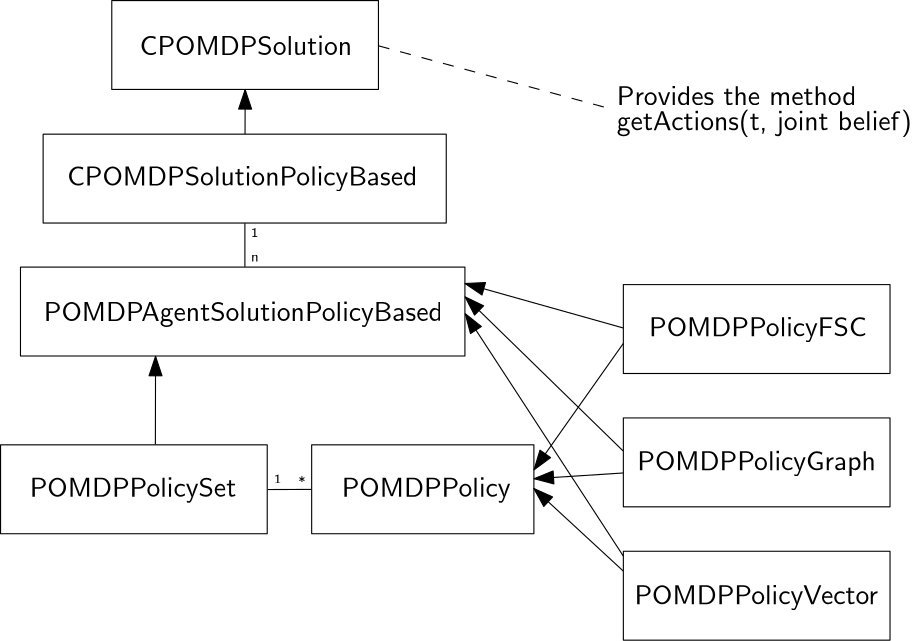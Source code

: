 <?xml version="1.0"?>
<!DOCTYPE ipe SYSTEM "ipe.dtd">
<ipe version="70107" creator="Ipe 7.1.10">
<info created="D:20181130134119" modified="D:20181130162808"/>
<ipestyle name="basic">
<symbol name="arrow/arc(spx)">
<path stroke="sym-stroke" fill="sym-stroke" pen="sym-pen">
0 0 m
-1 0.333 l
-1 -0.333 l
h
</path>
</symbol>
<symbol name="arrow/farc(spx)">
<path stroke="sym-stroke" fill="white" pen="sym-pen">
0 0 m
-1 0.333 l
-1 -0.333 l
h
</path>
</symbol>
<symbol name="arrow/ptarc(spx)">
<path stroke="sym-stroke" fill="sym-stroke" pen="sym-pen">
0 0 m
-1 0.333 l
-0.8 0 l
-1 -0.333 l
h
</path>
</symbol>
<symbol name="arrow/fptarc(spx)">
<path stroke="sym-stroke" fill="white" pen="sym-pen">
0 0 m
-1 0.333 l
-0.8 0 l
-1 -0.333 l
h
</path>
</symbol>
<symbol name="mark/circle(sx)" transformations="translations">
<path fill="sym-stroke">
0.6 0 0 0.6 0 0 e
0.4 0 0 0.4 0 0 e
</path>
</symbol>
<symbol name="mark/disk(sx)" transformations="translations">
<path fill="sym-stroke">
0.6 0 0 0.6 0 0 e
</path>
</symbol>
<symbol name="mark/fdisk(sfx)" transformations="translations">
<group>
<path fill="sym-fill">
0.5 0 0 0.5 0 0 e
</path>
<path fill="sym-stroke" fillrule="eofill">
0.6 0 0 0.6 0 0 e
0.4 0 0 0.4 0 0 e
</path>
</group>
</symbol>
<symbol name="mark/box(sx)" transformations="translations">
<path fill="sym-stroke" fillrule="eofill">
-0.6 -0.6 m
0.6 -0.6 l
0.6 0.6 l
-0.6 0.6 l
h
-0.4 -0.4 m
0.4 -0.4 l
0.4 0.4 l
-0.4 0.4 l
h
</path>
</symbol>
<symbol name="mark/square(sx)" transformations="translations">
<path fill="sym-stroke">
-0.6 -0.6 m
0.6 -0.6 l
0.6 0.6 l
-0.6 0.6 l
h
</path>
</symbol>
<symbol name="mark/fsquare(sfx)" transformations="translations">
<group>
<path fill="sym-fill">
-0.5 -0.5 m
0.5 -0.5 l
0.5 0.5 l
-0.5 0.5 l
h
</path>
<path fill="sym-stroke" fillrule="eofill">
-0.6 -0.6 m
0.6 -0.6 l
0.6 0.6 l
-0.6 0.6 l
h
-0.4 -0.4 m
0.4 -0.4 l
0.4 0.4 l
-0.4 0.4 l
h
</path>
</group>
</symbol>
<symbol name="mark/cross(sx)" transformations="translations">
<group>
<path fill="sym-stroke">
-0.43 -0.57 m
0.57 0.43 l
0.43 0.57 l
-0.57 -0.43 l
h
</path>
<path fill="sym-stroke">
-0.43 0.57 m
0.57 -0.43 l
0.43 -0.57 l
-0.57 0.43 l
h
</path>
</group>
</symbol>
<symbol name="arrow/fnormal(spx)">
<path stroke="sym-stroke" fill="white" pen="sym-pen">
0 0 m
-1 0.333 l
-1 -0.333 l
h
</path>
</symbol>
<symbol name="arrow/pointed(spx)">
<path stroke="sym-stroke" fill="sym-stroke" pen="sym-pen">
0 0 m
-1 0.333 l
-0.8 0 l
-1 -0.333 l
h
</path>
</symbol>
<symbol name="arrow/fpointed(spx)">
<path stroke="sym-stroke" fill="white" pen="sym-pen">
0 0 m
-1 0.333 l
-0.8 0 l
-1 -0.333 l
h
</path>
</symbol>
<symbol name="arrow/linear(spx)">
<path stroke="sym-stroke" pen="sym-pen">
-1 0.333 m
0 0 l
-1 -0.333 l
</path>
</symbol>
<symbol name="arrow/fdouble(spx)">
<path stroke="sym-stroke" fill="white" pen="sym-pen">
0 0 m
-1 0.333 l
-1 -0.333 l
h
-1 0 m
-2 0.333 l
-2 -0.333 l
h
</path>
</symbol>
<symbol name="arrow/double(spx)">
<path stroke="sym-stroke" fill="sym-stroke" pen="sym-pen">
0 0 m
-1 0.333 l
-1 -0.333 l
h
-1 0 m
-2 0.333 l
-2 -0.333 l
h
</path>
</symbol>
<pen name="heavier" value="0.8"/>
<pen name="fat" value="1.2"/>
<pen name="ultrafat" value="2"/>
<symbolsize name="large" value="5"/>
<symbolsize name="small" value="2"/>
<symbolsize name="tiny" value="1.1"/>
<arrowsize name="large" value="10"/>
<arrowsize name="small" value="5"/>
<arrowsize name="tiny" value="3"/>
<color name="red" value="1 0 0"/>
<color name="green" value="0 1 0"/>
<color name="blue" value="0 0 1"/>
<color name="yellow" value="1 1 0"/>
<color name="orange" value="1 0.647 0"/>
<color name="gold" value="1 0.843 0"/>
<color name="purple" value="0.627 0.125 0.941"/>
<color name="gray" value="0.745"/>
<color name="brown" value="0.647 0.165 0.165"/>
<color name="navy" value="0 0 0.502"/>
<color name="pink" value="1 0.753 0.796"/>
<color name="seagreen" value="0.18 0.545 0.341"/>
<color name="turquoise" value="0.251 0.878 0.816"/>
<color name="violet" value="0.933 0.51 0.933"/>
<color name="darkblue" value="0 0 0.545"/>
<color name="darkcyan" value="0 0.545 0.545"/>
<color name="darkgray" value="0.663"/>
<color name="darkgreen" value="0 0.392 0"/>
<color name="darkmagenta" value="0.545 0 0.545"/>
<color name="darkorange" value="1 0.549 0"/>
<color name="darkred" value="0.545 0 0"/>
<color name="lightblue" value="0.678 0.847 0.902"/>
<color name="lightcyan" value="0.878 1 1"/>
<color name="lightgray" value="0.827"/>
<color name="lightgreen" value="0.565 0.933 0.565"/>
<color name="lightyellow" value="1 1 0.878"/>
<dashstyle name="dashed" value="[4] 0"/>
<dashstyle name="dotted" value="[1 3] 0"/>
<dashstyle name="dash dotted" value="[4 2 1 2] 0"/>
<dashstyle name="dash dot dotted" value="[4 2 1 2 1 2] 0"/>
<textsize name="large" value="\large"/>
<textsize name="Large" value="\Large"/>
<textsize name="LARGE" value="\LARGE"/>
<textsize name="huge" value="\huge"/>
<textsize name="Huge" value="\Huge"/>
<textsize name="small" value="\small"/>
<textsize name="footnote" value="\footnotesize"/>
<textsize name="tiny" value="\tiny"/>
<textstyle name="center" begin="\begin{center}" end="\end{center}"/>
<textstyle name="itemize" begin="\begin{itemize}" end="\end{itemize}"/>
<textstyle name="item" begin="\begin{itemize}\item{}" end="\end{itemize}"/>
<gridsize name="4 pts" value="4"/>
<gridsize name="8 pts (~3 mm)" value="8"/>
<gridsize name="16 pts (~6 mm)" value="16"/>
<gridsize name="32 pts (~12 mm)" value="32"/>
<gridsize name="10 pts (~3.5 mm)" value="10"/>
<gridsize name="20 pts (~7 mm)" value="20"/>
<gridsize name="14 pts (~5 mm)" value="14"/>
<gridsize name="28 pts (~10 mm)" value="28"/>
<gridsize name="56 pts (~20 mm)" value="56"/>
<anglesize name="90 deg" value="90"/>
<anglesize name="60 deg" value="60"/>
<anglesize name="45 deg" value="45"/>
<anglesize name="30 deg" value="30"/>
<anglesize name="22.5 deg" value="22.5"/>
<opacity name="10%" value="0.1"/>
<opacity name="30%" value="0.3"/>
<opacity name="50%" value="0.5"/>
<opacity name="75%" value="0.75"/>
<tiling name="falling" angle="-60" step="4" width="1"/>
<tiling name="rising" angle="30" step="4" width="1"/>
</ipestyle>
<page>
<layer name="alpha"/>
<view layers="alpha" active="alpha"/>
<text layer="alpha" matrix="1 0 0 1 -13.8862 -3.63811" transformations="translations" pos="144 768" stroke="black" type="label" width="76.491" height="6.918" depth="0" valign="baseline">\sffamily CPOMDPSolution</text>
<path matrix="1.5 0 0 1 -71.9591 -0.0543202" stroke="black">
128 784 m
128 752 l
192 752 l
192 784 l
h
</path>
<text matrix="1 0 0 1 -49.1817 -8.96903" transformations="translations" pos="153.159 726.327" stroke="black" type="label" width="126.166" height="6.926" depth="1.93" valign="baseline">\sffamily CPOMDPSolutionPolicyBased</text>
<path matrix="1.13378 0 0 1 -13.5169 15.8473" stroke="black">
96 720 m
96 688 l
224 688 l
224 720 l
h
</path>
<path stroke="black" arrow="normal/normal">
168.015 735.863 m
168.062 751.879 l
</path>
<text matrix="1 0 0 1 -78.4111 4.44916" transformations="translations" pos="173.957 664.155" stroke="black" type="label" width="143.767" height="6.926" depth="1.93" valign="baseline">\sffamily POMDPAgentSolutionPolicyBased</text>
<path matrix="1.11111 0 0 1 -19.4955 -0.0143259" stroke="black">
96 688 m
96 656 l
240 656 l
240 688 l
h
</path>
<path stroke="black">
167.962 703.774 m
167.962 688.101 l
</path>
<text matrix="1 0 0 1 -2.5074 -1.2964" transformations="translations" pos="172.655 700.109" stroke="black" type="label" width="2.646" height="3.269" depth="0" valign="baseline">\tiny\sffamily 1</text>
<text matrix="1 0 0 1 -9.71355 -2.08486" transformations="translations" pos="179.838 692.048" stroke="black" type="label" width="2.733" height="2.214" depth="0" valign="baseline">\tiny\sffamily n</text>
<text matrix="1 0 0 1 -61.2217 -24.691" transformations="translations" pos="151.708 630.004" stroke="black" type="label" width="74.388" height="6.926" depth="1.93" valign="baseline">\sffamily POMDPPolicySet</text>
<path matrix="1.2 0 0 1 -35.2 -16" stroke="black">
96 640 m
96 608 l
176 608 l
176 640 l
h
</path>
<path stroke="black" arrow="normal/normal">
135.737 624.08 m
135.799 655.865 l
</path>
<text matrix="1 0 0 1 -53.6981 -6.50942" transformations="translations" pos="256.511 611.778" stroke="black" type="label" width="60.828" height="6.926" depth="1.93" valign="baseline">\sffamily POMDPPolicy</text>
<path matrix="1.25 0 0 1 -68 0" stroke="black">
208 624 m
208 592 l
272 592 l
272 624 l
h
</path>
<path matrix="0.497645 0 0 1 88.4898 0" stroke="black">
176.15 607.912 m
207.944 607.959 l
</path>
<text matrix="1 0 0 1 -22.4217 -28.9511" transformations="translations" pos="200.906 639.05" stroke="black" type="label" width="2.646" height="3.269" depth="0" valign="baseline">\tiny\sffamily 1</text>
<text matrix="1 0 0 1 -14.3168 -22.5727" transformations="translations" pos="201.459 631.628" stroke="black" type="label" width="2.646" height="3.736" depth="0" valign="baseline">\tiny\sffamily *</text>
<text matrix="1 0 0 1 -48.4218 -10.258" transformations="translations" pos="361.881 673.307" stroke="black" type="label" width="78.401" height="6.926" depth="1.93" valign="baseline">\sffamily POMDPPolicyFSC</text>
<path matrix="0.75 0 0 1 40.2072 -6.31015" stroke="black">
352 656 m
352 688 l
480 688 l
480 656 l
h
</path>
<text matrix="1 0 0 1 -52.6572 -58.4273" transformations="translations" pos="361.881 673.307" stroke="black" type="label" width="85.956" height="6.926" depth="1.93" valign="baseline">\sffamily POMDPPolicyGraph</text>
<path matrix="0.75 0 0 1 40.2072 -54.3101" stroke="black">
352 656 m
352 688 l
480 688 l
480 656 l
h
</path>
<path stroke="black" dash="dashed">
216.105 767.639 m
300.91 744.616 l
</path>
<text matrix="1 0 0 1 -21.4537 6.3627" transformations="translations" pos="323.285 739.889" stroke="black" type="label" width="86.426" height="6.918" depth="0" valign="baseline">\sffamily Provides the method</text>
<text matrix="1 0 0 1 -64.1549 37.975" transformations="translations" pos="365.99 699.304" stroke="black" type="label" width="106.296" height="7.473" depth="2.49" valign="baseline">\sffamily getActions(t, joint belief)</text>
<text matrix="1 0 0 1 -53.6833 -106.719" transformations="translations" pos="361.881 673.307" stroke="black" type="label" width="87.754" height="6.926" depth="1.93" valign="baseline">\sffamily POMDPPolicyVector</text>
<path matrix="0.75 0 0 1 40.2072 -102.31" stroke="black">
352 656 m
352 688 l
480 688 l
480 656 l
h
</path>
<path stroke="black" arrow="normal/normal">
304.192 583.963 m
247.307 671.193 l
</path>
<path stroke="black" arrow="normal/normal">
304.147 578.59 m
272.007 608.275 l
</path>
<path matrix="1 0 0 1.61609 0 -410.344" stroke="black" arrow="normal/normal">
304.235 666.049 m
247.212 675.965 l
</path>
<path stroke="black" arrow="normal/normal">
304.194 660.515 m
272.058 615.029 l
</path>
<path matrix="0.999999 0 0 1.06846 0.0002064 -42.5686" stroke="black" arrow="normal/normal">
304.097 621.822 m
247.251 673.712 l
</path>
<path stroke="black" arrow="normal/normal">
304.23 613.878 m
272.071 611.818 l
</path>
</page>
</ipe>
